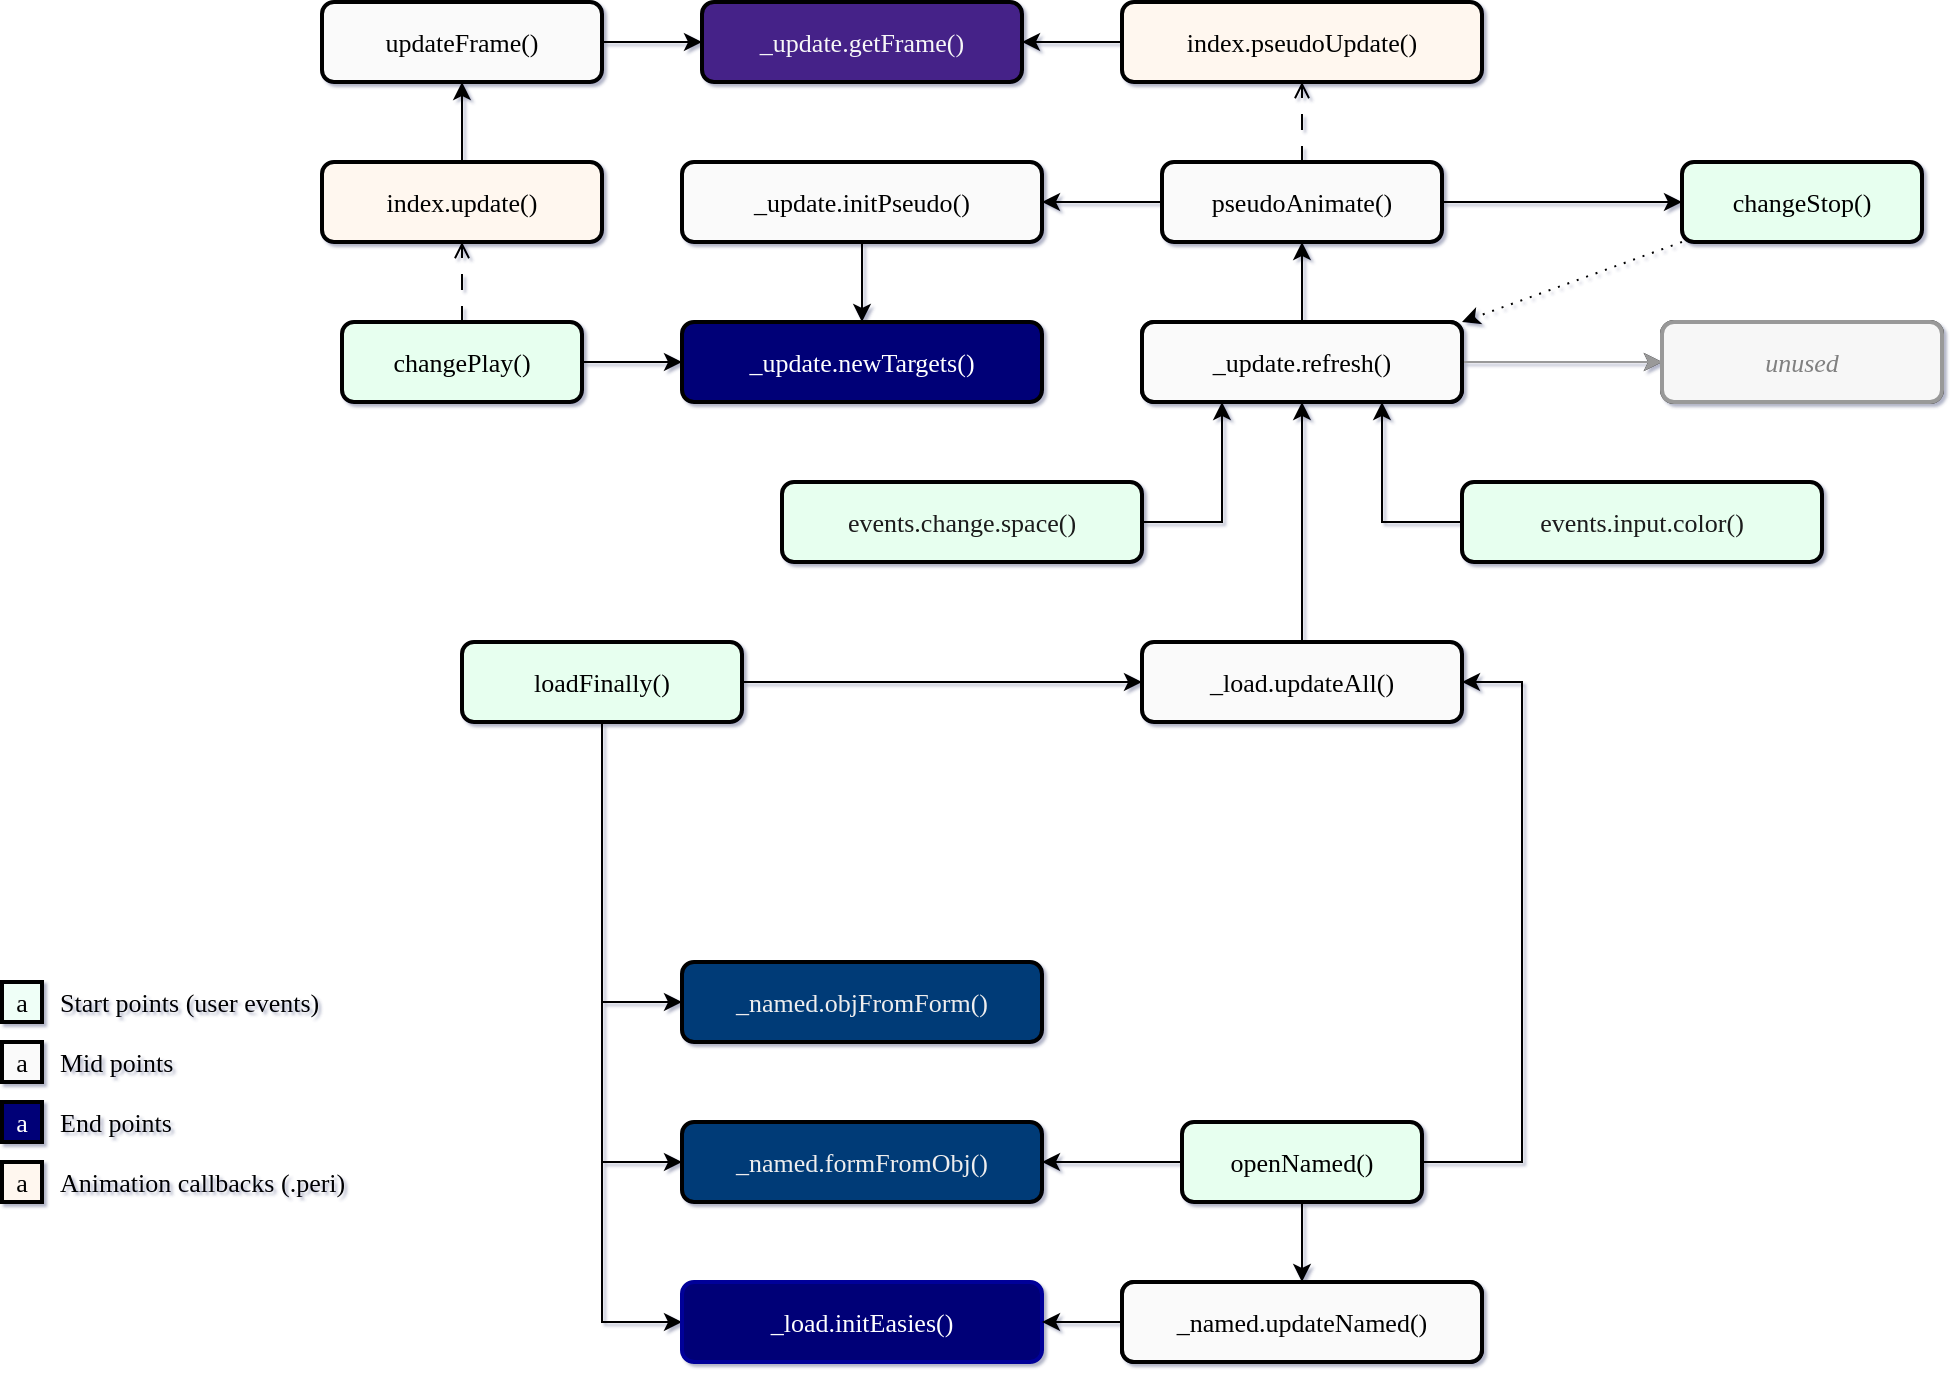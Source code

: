 <mxfile version="24.1.0" type="device" pages="2">
  <diagram name="Page-1" id="6L0fhBz9qAoxv040RHx2">
    <mxGraphModel dx="1041" dy="868" grid="0" gridSize="10" guides="1" tooltips="1" connect="1" arrows="1" fold="1" page="1" pageScale="1" pageWidth="1100" pageHeight="850" math="0" shadow="1">
      <root>
        <mxCell id="0" />
        <mxCell id="1" style="" parent="0" />
        <mxCell id="Dvot6YV5zROOj-S_3aKY-12" style="edgeStyle=orthogonalEdgeStyle;rounded=0;orthogonalLoop=1;jettySize=auto;html=1;exitX=1;exitY=0.5;exitDx=0;exitDy=0;entryX=0;entryY=0.5;entryDx=0;entryDy=0;" parent="1" source="hXqz4GdhRsnf6brSljVV-2" target="hXqz4GdhRsnf6brSljVV-12" edge="1">
          <mxGeometry relative="1" as="geometry" />
        </mxCell>
        <mxCell id="hXqz4GdhRsnf6brSljVV-2" value="updateFrame()" style="rounded=1;whiteSpace=wrap;html=1;fontFamily=Lucida Console;fontSize=13;fontStyle=0;strokeWidth=2;strokeColor=default;fontColor=default;fillColor=#fafafa;" parent="1" vertex="1">
          <mxGeometry x="200" y="40" width="140" height="40" as="geometry" />
        </mxCell>
        <mxCell id="hXqz4GdhRsnf6brSljVV-70" style="edgeStyle=orthogonalEdgeStyle;rounded=0;orthogonalLoop=1;jettySize=auto;html=1;exitX=0.5;exitY=0;exitDx=0;exitDy=0;entryX=0.5;entryY=1;entryDx=0;entryDy=0;" parent="1" source="hXqz4GdhRsnf6brSljVV-7" target="hXqz4GdhRsnf6brSljVV-2" edge="1">
          <mxGeometry relative="1" as="geometry" />
        </mxCell>
        <mxCell id="hXqz4GdhRsnf6brSljVV-7" value="index.update()" style="rounded=1;whiteSpace=wrap;html=1;fontFamily=Lucida Console;fontSize=13;fontStyle=0;strokeWidth=2;fillColor=#FFF7EF;strokeColor=default;fontColor=default;" parent="1" vertex="1">
          <mxGeometry x="200" y="120" width="140" height="40" as="geometry" />
        </mxCell>
        <mxCell id="hXqz4GdhRsnf6brSljVV-15" style="edgeStyle=orthogonalEdgeStyle;rounded=0;orthogonalLoop=1;jettySize=auto;html=1;exitX=1;exitY=0.5;exitDx=0;exitDy=0;entryX=0;entryY=0.5;entryDx=0;entryDy=0;" parent="1" source="hXqz4GdhRsnf6brSljVV-8" target="hXqz4GdhRsnf6brSljVV-13" edge="1">
          <mxGeometry relative="1" as="geometry" />
        </mxCell>
        <mxCell id="hXqz4GdhRsnf6brSljVV-44" style="edgeStyle=orthogonalEdgeStyle;rounded=0;orthogonalLoop=1;jettySize=auto;html=1;exitX=0.5;exitY=0;exitDx=0;exitDy=0;entryX=0.5;entryY=1;entryDx=0;entryDy=0;dashed=1;endArrow=open;endFill=0;dashPattern=8 8;" parent="1" source="hXqz4GdhRsnf6brSljVV-8" target="hXqz4GdhRsnf6brSljVV-7" edge="1">
          <mxGeometry relative="1" as="geometry" />
        </mxCell>
        <mxCell id="hXqz4GdhRsnf6brSljVV-8" value="changePlay()" style="rounded=1;whiteSpace=wrap;html=1;fontFamily=Lucida Console;fontSize=13;fontStyle=0;fillColor=#E7FFEF;strokeColor=default;strokeWidth=2;fontColor=default;" parent="1" vertex="1">
          <mxGeometry x="210" y="200" width="120" height="40" as="geometry" />
        </mxCell>
        <mxCell id="hXqz4GdhRsnf6brSljVV-12" value="&lt;div&gt;_update.getFrame()&lt;/div&gt;" style="rounded=1;whiteSpace=wrap;html=1;fontFamily=Lucida Console;fontSize=13;fontStyle=0;fillColor=#442288;strokeColor=default;strokeWidth=2;fontColor=#f7f7f7;" parent="1" vertex="1">
          <mxGeometry x="390" y="40" width="160" height="40" as="geometry" />
        </mxCell>
        <mxCell id="hXqz4GdhRsnf6brSljVV-13" value="&lt;div&gt;_update.newTargets&lt;span style=&quot;background-color: initial;&quot;&gt;()&lt;/span&gt;&lt;/div&gt;" style="rounded=1;whiteSpace=wrap;html=1;fontFamily=Lucida Console;fontSize=13;fontStyle=0;fillColor=#000077;strokeColor=default;strokeWidth=2;fontColor=#FFFFFF;" parent="1" vertex="1">
          <mxGeometry x="380" y="200" width="180" height="40" as="geometry" />
        </mxCell>
        <mxCell id="hXqz4GdhRsnf6brSljVV-17" style="edgeStyle=orthogonalEdgeStyle;rounded=0;orthogonalLoop=1;jettySize=auto;html=1;exitX=0;exitY=0.5;exitDx=0;exitDy=0;entryX=1;entryY=0.5;entryDx=0;entryDy=0;" parent="1" source="hXqz4GdhRsnf6brSljVV-16" target="hXqz4GdhRsnf6brSljVV-12" edge="1">
          <mxGeometry relative="1" as="geometry" />
        </mxCell>
        <mxCell id="hXqz4GdhRsnf6brSljVV-16" value="index.pseudoUpdate()" style="rounded=1;whiteSpace=wrap;html=1;fontFamily=Lucida Console;fontSize=13;fontStyle=0;strokeWidth=2;fillColor=#FFF7EF;" parent="1" vertex="1">
          <mxGeometry x="600" y="40" width="180" height="40" as="geometry" />
        </mxCell>
        <mxCell id="Dvot6YV5zROOj-S_3aKY-19" style="edgeStyle=orthogonalEdgeStyle;rounded=0;orthogonalLoop=1;jettySize=auto;html=1;exitX=0.5;exitY=0;exitDx=0;exitDy=0;entryX=0.5;entryY=1;entryDx=0;entryDy=0;dashed=1;endArrow=open;endFill=0;dashPattern=8 8;" parent="1" source="hXqz4GdhRsnf6brSljVV-18" target="hXqz4GdhRsnf6brSljVV-16" edge="1">
          <mxGeometry relative="1" as="geometry" />
        </mxCell>
        <mxCell id="Dvot6YV5zROOj-S_3aKY-33" style="edgeStyle=orthogonalEdgeStyle;rounded=0;orthogonalLoop=1;jettySize=auto;html=1;exitX=0;exitY=0.5;exitDx=0;exitDy=0;" parent="1" source="hXqz4GdhRsnf6brSljVV-18" target="Dvot6YV5zROOj-S_3aKY-18" edge="1">
          <mxGeometry relative="1" as="geometry" />
        </mxCell>
        <mxCell id="WA520V5fr_CS01gL8Ikz-3" style="edgeStyle=orthogonalEdgeStyle;rounded=0;orthogonalLoop=1;jettySize=auto;html=1;exitX=1;exitY=0.5;exitDx=0;exitDy=0;entryX=0;entryY=0.5;entryDx=0;entryDy=0;" parent="1" source="hXqz4GdhRsnf6brSljVV-18" target="WA520V5fr_CS01gL8Ikz-1" edge="1">
          <mxGeometry relative="1" as="geometry" />
        </mxCell>
        <mxCell id="hXqz4GdhRsnf6brSljVV-18" value="pseudoAnimate()" style="rounded=1;whiteSpace=wrap;html=1;fontFamily=Lucida Console;fontSize=13;fontStyle=0;strokeWidth=2;strokeColor=default;fontColor=default;fillColor=#fafafa;" parent="1" vertex="1">
          <mxGeometry x="620" y="120" width="140" height="40" as="geometry" />
        </mxCell>
        <mxCell id="Dvot6YV5zROOj-S_3aKY-32" style="edgeStyle=orthogonalEdgeStyle;rounded=0;orthogonalLoop=1;jettySize=auto;html=1;exitX=0.5;exitY=0;exitDx=0;exitDy=0;entryX=0.5;entryY=1;entryDx=0;entryDy=0;" parent="1" source="hXqz4GdhRsnf6brSljVV-24" target="hXqz4GdhRsnf6brSljVV-18" edge="1">
          <mxGeometry relative="1" as="geometry" />
        </mxCell>
        <mxCell id="pgwd5UkJwLH7yTulhGHq-3" style="edgeStyle=orthogonalEdgeStyle;rounded=0;orthogonalLoop=1;jettySize=auto;html=1;exitX=1;exitY=0.5;exitDx=0;exitDy=0;entryX=0;entryY=0.5;entryDx=0;entryDy=0;" parent="1" source="hXqz4GdhRsnf6brSljVV-24" target="hXqz4GdhRsnf6brSljVV-50" edge="1">
          <mxGeometry relative="1" as="geometry" />
        </mxCell>
        <mxCell id="hXqz4GdhRsnf6brSljVV-24" value="_update.refresh()" style="rounded=1;whiteSpace=wrap;html=1;fontFamily=Lucida Console;fontSize=13;fontStyle=0;strokeWidth=2;fillColor=#F7FFF7;strokeColor=default;fontColor=default;" parent="1" vertex="1">
          <mxGeometry x="610" y="200" width="160" height="40" as="geometry" />
        </mxCell>
        <mxCell id="hXqz4GdhRsnf6brSljVV-58" style="rounded=0;orthogonalLoop=1;jettySize=auto;html=1;exitX=0.5;exitY=1;exitDx=0;exitDy=0;entryX=0;entryY=0.5;entryDx=0;entryDy=0;edgeStyle=orthogonalEdgeStyle;" parent="1" source="hXqz4GdhRsnf6brSljVV-28" target="hXqz4GdhRsnf6brSljVV-29" edge="1">
          <mxGeometry relative="1" as="geometry" />
        </mxCell>
        <mxCell id="hXqz4GdhRsnf6brSljVV-59" style="rounded=0;orthogonalLoop=1;jettySize=auto;html=1;exitX=0.5;exitY=1;exitDx=0;exitDy=0;entryX=0;entryY=0.5;entryDx=0;entryDy=0;edgeStyle=orthogonalEdgeStyle;" parent="1" source="hXqz4GdhRsnf6brSljVV-28" target="hXqz4GdhRsnf6brSljVV-30" edge="1">
          <mxGeometry relative="1" as="geometry" />
        </mxCell>
        <mxCell id="hXqz4GdhRsnf6brSljVV-60" style="edgeStyle=orthogonalEdgeStyle;rounded=0;orthogonalLoop=1;jettySize=auto;html=1;exitX=0.5;exitY=1;exitDx=0;exitDy=0;entryX=0;entryY=0.5;entryDx=0;entryDy=0;" parent="1" source="hXqz4GdhRsnf6brSljVV-28" target="hXqz4GdhRsnf6brSljVV-38" edge="1">
          <mxGeometry relative="1" as="geometry" />
        </mxCell>
        <mxCell id="Kc-UbZFhqpD4aEDmE4BN-4" style="edgeStyle=orthogonalEdgeStyle;rounded=0;orthogonalLoop=1;jettySize=auto;html=1;exitX=1;exitY=0.5;exitDx=0;exitDy=0;entryX=0;entryY=0.5;entryDx=0;entryDy=0;" parent="1" source="hXqz4GdhRsnf6brSljVV-28" target="hXqz4GdhRsnf6brSljVV-35" edge="1">
          <mxGeometry relative="1" as="geometry" />
        </mxCell>
        <mxCell id="hXqz4GdhRsnf6brSljVV-28" value="loadFinally()" style="rounded=1;whiteSpace=wrap;html=1;fontFamily=Lucida Console;fontSize=13;fontStyle=0;fillColor=#E7FFEF;strokeColor=default;strokeWidth=2;fontColor=default;" parent="1" vertex="1">
          <mxGeometry x="270" y="360" width="140" height="40" as="geometry" />
        </mxCell>
        <mxCell id="hXqz4GdhRsnf6brSljVV-29" value="&lt;div&gt;_named.objFromForm()&lt;/div&gt;" style="rounded=1;whiteSpace=wrap;html=1;fontFamily=Lucida Console;fontSize=13;fontStyle=0;fillColor=#003A77;strokeColor=default;strokeWidth=2;fontColor=#EEEEEE;" parent="1" vertex="1">
          <mxGeometry x="380" y="520" width="180" height="40" as="geometry" />
        </mxCell>
        <mxCell id="hXqz4GdhRsnf6brSljVV-30" value="_named.formFromObj()" style="rounded=1;whiteSpace=wrap;html=1;fontFamily=Lucida Console;fontSize=13;fontStyle=0;fillColor=#003A77;strokeColor=default;strokeWidth=2;fontColor=#EEEEEE;" parent="1" vertex="1">
          <mxGeometry x="380" y="600" width="180" height="40" as="geometry" />
        </mxCell>
        <mxCell id="hXqz4GdhRsnf6brSljVV-54" style="edgeStyle=orthogonalEdgeStyle;rounded=0;orthogonalLoop=1;jettySize=auto;html=1;exitX=0;exitY=0.5;exitDx=0;exitDy=0;entryX=1;entryY=0.5;entryDx=0;entryDy=0;" parent="1" source="hXqz4GdhRsnf6brSljVV-34" target="hXqz4GdhRsnf6brSljVV-30" edge="1">
          <mxGeometry relative="1" as="geometry" />
        </mxCell>
        <mxCell id="hXqz4GdhRsnf6brSljVV-57" style="edgeStyle=orthogonalEdgeStyle;rounded=0;orthogonalLoop=1;jettySize=auto;html=1;exitX=0.5;exitY=1;exitDx=0;exitDy=0;entryX=0.5;entryY=0;entryDx=0;entryDy=0;" parent="1" source="hXqz4GdhRsnf6brSljVV-34" target="hXqz4GdhRsnf6brSljVV-36" edge="1">
          <mxGeometry relative="1" as="geometry" />
        </mxCell>
        <mxCell id="4Ug13EnKv9rMJapyZhqq-24" style="edgeStyle=orthogonalEdgeStyle;rounded=0;orthogonalLoop=1;jettySize=auto;html=1;exitX=1;exitY=0.5;exitDx=0;exitDy=0;entryX=1;entryY=0.5;entryDx=0;entryDy=0;" parent="1" source="hXqz4GdhRsnf6brSljVV-34" target="hXqz4GdhRsnf6brSljVV-35" edge="1">
          <mxGeometry relative="1" as="geometry">
            <Array as="points">
              <mxPoint x="800" y="620" />
              <mxPoint x="800" y="380" />
            </Array>
          </mxGeometry>
        </mxCell>
        <mxCell id="hXqz4GdhRsnf6brSljVV-34" value="openNamed()" style="rounded=1;whiteSpace=wrap;html=1;fontFamily=Lucida Console;fontSize=13;fontStyle=0;fillColor=#E7FFEF;strokeColor=default;strokeWidth=2;fontColor=default;" parent="1" vertex="1">
          <mxGeometry x="630" y="600" width="120" height="40" as="geometry" />
        </mxCell>
        <mxCell id="UL8cfQ5lwyycX3His9zj-11" style="edgeStyle=orthogonalEdgeStyle;rounded=0;orthogonalLoop=1;jettySize=auto;html=1;exitX=0.5;exitY=0;exitDx=0;exitDy=0;entryX=0.5;entryY=1;entryDx=0;entryDy=0;strokeColor=default;" parent="1" source="hXqz4GdhRsnf6brSljVV-35" target="hXqz4GdhRsnf6brSljVV-24" edge="1">
          <mxGeometry relative="1" as="geometry" />
        </mxCell>
        <mxCell id="hXqz4GdhRsnf6brSljVV-35" value="_load.updateAll()" style="rounded=1;whiteSpace=wrap;html=1;fontFamily=Lucida Console;fontSize=13;fontStyle=0;strokeWidth=2;fillColor=#fafafa;" parent="1" vertex="1">
          <mxGeometry x="610" y="360" width="160" height="40" as="geometry" />
        </mxCell>
        <mxCell id="Z2Rms-E0HUb1iH4WVCkD-2" style="edgeStyle=orthogonalEdgeStyle;rounded=0;orthogonalLoop=1;jettySize=auto;html=1;exitX=1;exitY=0.5;exitDx=0;exitDy=0;entryX=0;entryY=0.5;entryDx=0;entryDy=0;" parent="1" source="hXqz4GdhRsnf6brSljVV-36" target="hXqz4GdhRsnf6brSljVV-79" edge="1">
          <mxGeometry relative="1" as="geometry" />
        </mxCell>
        <mxCell id="hXqz4GdhRsnf6brSljVV-36" value="_named.updateNamed()" style="rounded=1;whiteSpace=wrap;html=1;fontFamily=Lucida Console;fontSize=13;fontStyle=0;strokeWidth=2;fillColor=#fafafa;" parent="1" vertex="1">
          <mxGeometry x="600" y="680" width="180" height="40" as="geometry" />
        </mxCell>
        <mxCell id="hXqz4GdhRsnf6brSljVV-38" value="_load.initEasies()" style="rounded=1;whiteSpace=wrap;html=1;fontFamily=Lucida Console;fontSize=13;fontStyle=0;strokeWidth=2;fillColor=#000077;fontColor=#FFFFFF;textShadow=0;strokeColor=#000099;" parent="1" vertex="1">
          <mxGeometry x="380" y="680" width="180" height="40" as="geometry" />
        </mxCell>
        <mxCell id="hXqz4GdhRsnf6brSljVV-50" value="storeCurrent()" style="rounded=1;whiteSpace=wrap;html=1;fontFamily=Lucida Console;fontSize=13;fontStyle=0;strokeWidth=2;strokeColor=default;fontColor=#f7f7f7;fillColor=#005577;" parent="1" vertex="1">
          <mxGeometry x="870" y="200" width="140" height="40" as="geometry" />
        </mxCell>
        <mxCell id="hXqz4GdhRsnf6brSljVV-106" value="a" style="rounded=0;whiteSpace=wrap;html=1;fillColor=#000077;strokeWidth=2;fontFamily=Lucida Console;fontSize=13;fontColor=#FFFFFF;" parent="1" vertex="1">
          <mxGeometry x="40" y="590" width="20" height="20" as="geometry" />
        </mxCell>
        <mxCell id="hXqz4GdhRsnf6brSljVV-107" value="End points" style="text;html=1;align=left;verticalAlign=middle;whiteSpace=wrap;rounded=0;fontSize=13;fontStyle=0;fontFamily=Verdana;" parent="1" vertex="1">
          <mxGeometry x="67" y="590" width="80" height="20" as="geometry" />
        </mxCell>
        <mxCell id="hXqz4GdhRsnf6brSljVV-101" value="a" style="rounded=0;whiteSpace=wrap;html=1;fillColor=#EFFFF7;strokeWidth=2;fontFamily=Lucida Console;fontSize=13;" parent="1" vertex="1">
          <mxGeometry x="40" y="530" width="20" height="20" as="geometry" />
        </mxCell>
        <mxCell id="hXqz4GdhRsnf6brSljVV-102" value="Start points (user events)" style="text;html=1;align=left;verticalAlign=middle;whiteSpace=wrap;rounded=0;fontSize=13;fontStyle=0;fontFamily=Verdana;" parent="1" vertex="1">
          <mxGeometry x="67" y="530" width="179" height="20" as="geometry" />
        </mxCell>
        <mxCell id="Dvot6YV5zROOj-S_3aKY-34" style="edgeStyle=orthogonalEdgeStyle;rounded=0;orthogonalLoop=1;jettySize=auto;html=1;exitX=0.5;exitY=1;exitDx=0;exitDy=0;entryX=0.5;entryY=0;entryDx=0;entryDy=0;" parent="1" source="Dvot6YV5zROOj-S_3aKY-18" target="hXqz4GdhRsnf6brSljVV-13" edge="1">
          <mxGeometry relative="1" as="geometry" />
        </mxCell>
        <mxCell id="Dvot6YV5zROOj-S_3aKY-18" value="&lt;div&gt;_update.initPseudo&lt;span style=&quot;background-color: initial;&quot;&gt;()&lt;/span&gt;&lt;/div&gt;" style="rounded=1;whiteSpace=wrap;html=1;fontFamily=Lucida Console;fontSize=13;fontStyle=0;fillColor=#fafafa;strokeColor=default;strokeWidth=2;" parent="1" vertex="1">
          <mxGeometry x="380" y="120" width="180" height="40" as="geometry" />
        </mxCell>
        <mxCell id="Dvot6YV5zROOj-S_3aKY-22" value="a" style="rounded=0;whiteSpace=wrap;html=1;fillColor=#FFF7EF;strokeWidth=2;strokeColor=default;fontFamily=Lucida Console;fontSize=13;" parent="1" vertex="1">
          <mxGeometry x="40" y="620" width="20" height="20" as="geometry" />
        </mxCell>
        <mxCell id="Dvot6YV5zROOj-S_3aKY-23" value="Animation callbacks (&lt;font&gt;.peri&lt;/font&gt;)" style="text;html=1;align=left;verticalAlign=middle;whiteSpace=wrap;rounded=0;fontSize=13;fontStyle=0;fontFamily=Verdana;" parent="1" vertex="1">
          <mxGeometry x="67" y="620" width="181" height="20" as="geometry" />
        </mxCell>
        <mxCell id="4Ug13EnKv9rMJapyZhqq-15" style="edgeStyle=orthogonalEdgeStyle;rounded=0;orthogonalLoop=1;jettySize=auto;html=1;exitX=0.5;exitY=1;exitDx=0;exitDy=0;entryX=0.5;entryY=0;entryDx=0;entryDy=0;" parent="1" source="4Ug13EnKv9rMJapyZhqq-2" target="hXqz4GdhRsnf6brSljVV-29" edge="1">
          <mxGeometry relative="1" as="geometry" />
        </mxCell>
        <mxCell id="4Ug13EnKv9rMJapyZhqq-16" style="rounded=0;orthogonalLoop=1;jettySize=auto;html=1;exitX=0;exitY=1;exitDx=0;exitDy=0;entryX=1;entryY=0;entryDx=0;entryDy=0;" parent="1" source="4Ug13EnKv9rMJapyZhqq-3" target="hXqz4GdhRsnf6brSljVV-29" edge="1">
          <mxGeometry relative="1" as="geometry" />
        </mxCell>
        <mxCell id="4Ug13EnKv9rMJapyZhqq-17" style="edgeStyle=orthogonalEdgeStyle;rounded=0;orthogonalLoop=1;jettySize=auto;html=1;exitX=0;exitY=0.5;exitDx=0;exitDy=0;entryX=1;entryY=0.5;entryDx=0;entryDy=0;" parent="1" source="4Ug13EnKv9rMJapyZhqq-4" target="hXqz4GdhRsnf6brSljVV-29" edge="1">
          <mxGeometry relative="1" as="geometry" />
        </mxCell>
        <mxCell id="4Ug13EnKv9rMJapyZhqq-18" style="edgeStyle=orthogonalEdgeStyle;rounded=0;orthogonalLoop=1;jettySize=auto;html=1;exitX=0;exitY=0.5;exitDx=0;exitDy=0;entryX=0;entryY=0.5;entryDx=0;entryDy=0;" parent="1" source="hXqz4GdhRsnf6brSljVV-67" target="hXqz4GdhRsnf6brSljVV-29" edge="1">
          <mxGeometry relative="1" as="geometry">
            <Array as="points">
              <mxPoint x="300" y="780" />
              <mxPoint x="300" y="540" />
            </Array>
          </mxGeometry>
        </mxCell>
        <mxCell id="Z2Rms-E0HUb1iH4WVCkD-3" style="edgeStyle=orthogonalEdgeStyle;rounded=0;orthogonalLoop=1;jettySize=auto;html=1;exitX=1;exitY=0.5;exitDx=0;exitDy=0;entryX=1;entryY=0.5;entryDx=0;entryDy=0;" parent="1" source="fSwSa6N9jFlM-TsseiW5-2" target="hXqz4GdhRsnf6brSljVV-29" edge="1">
          <mxGeometry relative="1" as="geometry">
            <Array as="points">
              <mxPoint x="830" y="220" />
              <mxPoint x="830" y="540" />
            </Array>
          </mxGeometry>
        </mxCell>
        <mxCell id="Z2Rms-E0HUb1iH4WVCkD-11" value="a" style="rounded=0;whiteSpace=wrap;html=1;fillColor=#fafafa;strokeWidth=2;fontFamily=Lucida Console;fontSize=13;" parent="1" vertex="1">
          <mxGeometry x="40" y="560" width="20" height="20" as="geometry" />
        </mxCell>
        <mxCell id="Z2Rms-E0HUb1iH4WVCkD-12" value="Mid points" style="text;html=1;align=left;verticalAlign=middle;whiteSpace=wrap;rounded=0;fontSize=13;fontStyle=0;fontFamily=Verdana;" parent="1" vertex="1">
          <mxGeometry x="67" y="560" width="179" height="20" as="geometry" />
        </mxCell>
        <mxCell id="WA520V5fr_CS01gL8Ikz-4" style="rounded=0;orthogonalLoop=1;jettySize=auto;html=1;exitX=0;exitY=1;exitDx=0;exitDy=0;entryX=1;entryY=0;entryDx=0;entryDy=0;dashed=1;dashPattern=1 4;" parent="1" source="WA520V5fr_CS01gL8Ikz-1" target="hXqz4GdhRsnf6brSljVV-24" edge="1">
          <mxGeometry relative="1" as="geometry" />
        </mxCell>
        <mxCell id="WA520V5fr_CS01gL8Ikz-1" value="changeStop()" style="rounded=1;whiteSpace=wrap;html=1;fontFamily=Lucida Console;fontSize=13;fontStyle=0;fillColor=#E7FFEF;strokeColor=default;strokeWidth=2;fontColor=default;" parent="1" vertex="1">
          <mxGeometry x="880" y="120" width="120" height="40" as="geometry" />
        </mxCell>
        <object label="multi" id="hXqz4GdhRsnf6brSljVV-64">
          <mxCell parent="0" visible="0" />
        </object>
        <mxCell id="hXqz4GdhRsnf6brSljVV-66" value="index.multiFromObj()" style="rounded=1;whiteSpace=wrap;html=1;fontFamily=Lucida Console;fontSize=13;fontStyle=0;strokeWidth=2;fillColor=#000099;fontColor=#f7f7f7;" parent="hXqz4GdhRsnf6brSljVV-64" vertex="1">
          <mxGeometry x="380" y="280" width="180" height="40" as="geometry" />
        </mxCell>
        <mxCell id="4Ug13EnKv9rMJapyZhqq-19" style="edgeStyle=orthogonalEdgeStyle;rounded=0;orthogonalLoop=1;jettySize=auto;html=1;exitX=0.5;exitY=0;exitDx=0;exitDy=0;entryX=0.5;entryY=1;entryDx=0;entryDy=0;" parent="hXqz4GdhRsnf6brSljVV-64" source="hXqz4GdhRsnf6brSljVV-67" target="hXqz4GdhRsnf6brSljVV-38" edge="1">
          <mxGeometry relative="1" as="geometry" />
        </mxCell>
        <mxCell id="pgwd5UkJwLH7yTulhGHq-21" style="edgeStyle=orthogonalEdgeStyle;rounded=0;orthogonalLoop=1;jettySize=auto;html=1;exitX=1;exitY=0.5;exitDx=0;exitDy=0;entryX=0.75;entryY=1;entryDx=0;entryDy=0;" parent="hXqz4GdhRsnf6brSljVV-64" source="hXqz4GdhRsnf6brSljVV-67" target="4Ug13EnKv9rMJapyZhqq-6" edge="1">
          <mxGeometry relative="1" as="geometry">
            <Array as="points">
              <mxPoint x="830" y="780" />
              <mxPoint x="830" y="280" />
              <mxPoint x="730" y="280" />
            </Array>
          </mxGeometry>
        </mxCell>
        <mxCell id="hXqz4GdhRsnf6brSljVV-67" value="events.changeEasy()" style="rounded=1;whiteSpace=wrap;html=1;fontFamily=Lucida Console;fontSize=13;fontStyle=0;strokeWidth=2;fillColor=#E7FFEF;fontColor=#1A1A1A;strokeColor=default;" parent="hXqz4GdhRsnf6brSljVV-64" vertex="1">
          <mxGeometry x="380" y="760" width="180" height="40" as="geometry" />
        </mxCell>
        <mxCell id="hXqz4GdhRsnf6brSljVV-75" style="edgeStyle=orthogonalEdgeStyle;rounded=0;orthogonalLoop=1;jettySize=auto;html=1;exitX=0.5;exitY=1;exitDx=0;exitDy=0;entryX=0.5;entryY=0;entryDx=0;entryDy=0;" parent="hXqz4GdhRsnf6brSljVV-64" source="hXqz4GdhRsnf6brSljVV-13" target="hXqz4GdhRsnf6brSljVV-66" edge="1">
          <mxGeometry relative="1" as="geometry" />
        </mxCell>
        <mxCell id="hXqz4GdhRsnf6brSljVV-97" value="&lt;div&gt;_update.newTargets&lt;span style=&quot;background-color: initial;&quot;&gt;()&lt;/span&gt;&lt;/div&gt;" style="rounded=1;whiteSpace=wrap;html=1;fontFamily=Lucida Console;fontSize=13;fontStyle=0;fillColor=#000077;strokeColor=#000099;strokeWidth=2;fontColor=#FFFFFF;" parent="hXqz4GdhRsnf6brSljVV-64" vertex="1">
          <mxGeometry x="380" y="200" width="180" height="40" as="geometry" />
        </mxCell>
        <mxCell id="Dvot6YV5zROOj-S_3aKY-10" style="edgeStyle=orthogonalEdgeStyle;rounded=0;orthogonalLoop=1;jettySize=auto;html=1;exitX=0;exitY=0.5;exitDx=0;exitDy=0;entryX=1;entryY=0.5;entryDx=0;entryDy=0;" parent="hXqz4GdhRsnf6brSljVV-64" source="Dvot6YV5zROOj-S_3aKY-9" target="hXqz4GdhRsnf6brSljVV-38" edge="1">
          <mxGeometry relative="1" as="geometry" />
        </mxCell>
        <mxCell id="Dvot6YV5zROOj-S_3aKY-9" value="_named.updateNamed()" style="rounded=1;whiteSpace=wrap;html=1;fontFamily=Lucida Console;fontSize=13;fontStyle=0;strokeWidth=2;fillColor=#fafafa;" parent="hXqz4GdhRsnf6brSljVV-64" vertex="1">
          <mxGeometry x="600" y="680" width="180" height="40" as="geometry" />
        </mxCell>
        <mxCell id="Kc-UbZFhqpD4aEDmE4BN-3" style="edgeStyle=orthogonalEdgeStyle;rounded=0;orthogonalLoop=1;jettySize=auto;html=1;exitX=1;exitY=0.5;exitDx=0;exitDy=0;entryX=0;entryY=0.5;entryDx=0;entryDy=0;" parent="hXqz4GdhRsnf6brSljVV-64" source="Kc-UbZFhqpD4aEDmE4BN-2" target="hXqz4GdhRsnf6brSljVV-66" edge="1">
          <mxGeometry relative="1" as="geometry" />
        </mxCell>
        <mxCell id="Kc-UbZFhqpD4aEDmE4BN-2" value="clickCode()" style="rounded=1;whiteSpace=wrap;html=1;fontFamily=Lucida Console;fontSize=13;fontStyle=0;fillColor=#E7FFeF;strokeColor=default;strokeWidth=2;fontColor=default;" parent="hXqz4GdhRsnf6brSljVV-64" vertex="1">
          <mxGeometry x="210" y="280" width="120" height="40" as="geometry" />
        </mxCell>
        <mxCell id="4Ug13EnKv9rMJapyZhqq-1" value="easys[]&lt;font face=&quot;Verdana&quot;&gt;&lt;i&gt;&amp;nbsp;changes via&amp;nbsp;&lt;/i&gt;&lt;/font&gt;&lt;font face=&quot;Lucida Console&quot;&gt;loadFinally(), changeEasy(),&lt;/font&gt;&lt;font face=&quot;Verdana&quot;&gt; &lt;i&gt;and &lt;/i&gt;&lt;/font&gt;&lt;font face=&quot;Lucida Console&quot;&gt;openNamed()&lt;/font&gt;" style="text;html=1;align=left;verticalAlign=middle;whiteSpace=wrap;rounded=0;fontSize=13;fontStyle=0;fontFamily=Lucida Console;fontColor=#666666;" parent="hXqz4GdhRsnf6brSljVV-64" vertex="1">
          <mxGeometry x="570" y="730" width="260" height="40" as="geometry" />
        </mxCell>
        <mxCell id="Z2Rms-E0HUb1iH4WVCkD-8" style="rounded=0;orthogonalLoop=1;jettySize=auto;html=1;exitX=0.5;exitY=0;exitDx=0;exitDy=0;entryX=0.25;entryY=1;entryDx=0;entryDy=0;" parent="hXqz4GdhRsnf6brSljVV-64" source="4Ug13EnKv9rMJapyZhqq-2" target="4Ug13EnKv9rMJapyZhqq-6" edge="1">
          <mxGeometry relative="1" as="geometry" />
        </mxCell>
        <mxCell id="4Ug13EnKv9rMJapyZhqq-2" value="events.changeEKey()" style="rounded=1;whiteSpace=wrap;html=1;fontFamily=Lucida Console;fontSize=13;fontStyle=0;strokeWidth=2;fillColor=#E7FFEF;fontColor=#1A1A1A;strokeColor=default;" parent="hXqz4GdhRsnf6brSljVV-64" vertex="1">
          <mxGeometry x="380" y="440" width="180" height="40" as="geometry" />
        </mxCell>
        <mxCell id="4Ug13EnKv9rMJapyZhqq-3" value="events.changePlays()" style="rounded=1;whiteSpace=wrap;html=1;fontFamily=Lucida Console;fontSize=13;fontStyle=0;strokeWidth=2;fillColor=#E7FFEF;fontColor=#1A1A1A;strokeColor=default;" parent="hXqz4GdhRsnf6brSljVV-64" vertex="1">
          <mxGeometry x="600" y="440" width="180" height="40" as="geometry" />
        </mxCell>
        <mxCell id="4Ug13EnKv9rMJapyZhqq-4" value="events.changeTrip()" style="rounded=1;whiteSpace=wrap;html=1;fontFamily=Lucida Console;fontSize=13;fontStyle=0;strokeWidth=2;fillColor=#E7FFEF;fontColor=#1A1A1A;strokeColor=default;" parent="hXqz4GdhRsnf6brSljVV-64" vertex="1">
          <mxGeometry x="600" y="520" width="180" height="40" as="geometry" />
        </mxCell>
        <mxCell id="4Ug13EnKv9rMJapyZhqq-6" value="_update.refresh()" style="rounded=1;whiteSpace=wrap;html=1;fontFamily=Lucida Console;fontSize=13;fontStyle=0;strokeWidth=2;fillColor=#fafafa;" parent="hXqz4GdhRsnf6brSljVV-64" vertex="1">
          <mxGeometry x="610" y="200" width="160" height="40" as="geometry" />
        </mxCell>
        <mxCell id="pgwd5UkJwLH7yTulhGHq-19" value="changeStop()" style="rounded=1;whiteSpace=wrap;html=1;fontFamily=Lucida Console;fontSize=13;fontStyle=0;fillColor=#E7FFEF;strokeColor=default;strokeWidth=2;fontColor=default;" parent="hXqz4GdhRsnf6brSljVV-64" vertex="1">
          <mxGeometry x="880" y="120" width="120" height="40" as="geometry" />
        </mxCell>
        <mxCell id="pgwd5UkJwLH7yTulhGHq-20" style="edgeStyle=orthogonalEdgeStyle;rounded=0;orthogonalLoop=1;jettySize=auto;html=1;exitX=0.75;exitY=0;exitDx=0;exitDy=0;entryX=1;entryY=0.5;entryDx=0;entryDy=0;dashed=1;dashPattern=1 2;" parent="hXqz4GdhRsnf6brSljVV-64" source="hXqz4GdhRsnf6brSljVV-35" target="pgwd5UkJwLH7yTulhGHq-19" edge="1">
          <mxGeometry relative="1" as="geometry">
            <Array as="points">
              <mxPoint x="730" y="320" />
              <mxPoint x="1040" y="320" />
              <mxPoint x="1040" y="140" />
            </Array>
          </mxGeometry>
        </mxCell>
        <mxCell id="pgwd5UkJwLH7yTulhGHq-22" value="updateAll()&lt;font face=&quot;Verdana&quot;&gt;&lt;i&gt;&amp;nbsp;calls&amp;nbsp;&lt;/i&gt;&lt;/font&gt;&lt;font face=&quot;Lucida Console&quot;&gt;changeStop()&lt;/font&gt;&lt;div&gt;&lt;font face=&quot;Verdana&quot;&gt;&lt;i&gt;when called by&amp;nbsp;&lt;/i&gt;&lt;/font&gt;&lt;font face=&quot;Lucida Console&quot;&gt;loadFinally()&lt;/font&gt;&lt;/div&gt;" style="text;html=1;align=left;verticalAlign=middle;whiteSpace=wrap;rounded=0;fontSize=13;fontStyle=0;fontFamily=Lucida Console;fontColor=#666666;" parent="hXqz4GdhRsnf6brSljVV-64" vertex="1">
          <mxGeometry x="840" y="320" width="220" height="40" as="geometry" />
        </mxCell>
        <object label="multi &#xa;objEz" id="hXqz4GdhRsnf6brSljVV-111">
          <mxCell style="" parent="0" visible="0" />
        </object>
        <mxCell id="hXqz4GdhRsnf6brSljVV-113" value="a" style="rounded=0;whiteSpace=wrap;html=1;fillColor=#EFF7FF;strokeWidth=2;fontFamily=Lucida Console;fontSize=13;" parent="hXqz4GdhRsnf6brSljVV-111" vertex="1">
          <mxGeometry x="40" y="650" width="20" height="20" as="geometry" />
        </mxCell>
        <mxCell id="hXqz4GdhRsnf6brSljVV-114" value="Sets objEz" style="text;html=1;align=left;verticalAlign=middle;whiteSpace=wrap;rounded=0;fontSize=13;fontStyle=0;fontFamily=Verdana;" parent="hXqz4GdhRsnf6brSljVV-111" vertex="1">
          <mxGeometry x="67" y="650" width="80" height="20" as="geometry" />
        </mxCell>
        <mxCell id="hXqz4GdhRsnf6brSljVV-115" value="a" style="rounded=0;whiteSpace=wrap;html=1;fillColor=#FFEFF7;strokeWidth=2;fontFamily=Lucida Console;fontSize=13;" parent="hXqz4GdhRsnf6brSljVV-111" vertex="1">
          <mxGeometry x="40" y="680" width="20" height="20" as="geometry" />
        </mxCell>
        <mxCell id="hXqz4GdhRsnf6brSljVV-116" value="Gets objEz" style="text;html=1;align=left;verticalAlign=middle;whiteSpace=wrap;rounded=0;fontSize=13;fontStyle=0;fontFamily=Verdana;" parent="hXqz4GdhRsnf6brSljVV-111" vertex="1">
          <mxGeometry x="67" y="680" width="86" height="20" as="geometry" />
        </mxCell>
        <mxCell id="hXqz4GdhRsnf6brSljVV-119" value="&lt;div&gt;_named.objFromForm()&lt;/div&gt;" style="rounded=1;whiteSpace=wrap;html=1;fontFamily=Lucida Console;fontSize=13;fontStyle=0;fillColor=#EFF7FF;strokeColor=default;strokeWidth=2;" parent="hXqz4GdhRsnf6brSljVV-111" vertex="1">
          <mxGeometry x="380" y="520" width="180" height="40" as="geometry" />
        </mxCell>
        <mxCell id="hXqz4GdhRsnf6brSljVV-120" value="_named.formFromObj()" style="rounded=1;whiteSpace=wrap;html=1;fontFamily=Lucida Console;fontSize=13;fontStyle=0;fillColor=#EFF7FF;strokeColor=default;strokeWidth=2;" parent="hXqz4GdhRsnf6brSljVV-111" vertex="1">
          <mxGeometry x="380" y="600" width="180" height="40" as="geometry" />
        </mxCell>
        <mxCell id="hXqz4GdhRsnf6brSljVV-121" value="storeCurrent()" style="rounded=1;whiteSpace=wrap;html=1;fontFamily=Lucida Console;fontSize=13;fontStyle=0;strokeWidth=2;fillColor=#FFEFF7;strokeColor=default;fontColor=default;" parent="hXqz4GdhRsnf6brSljVV-111" vertex="1">
          <mxGeometry x="870" y="200" width="140" height="40" as="geometry" />
        </mxCell>
        <mxCell id="hXqz4GdhRsnf6brSljVV-124" value="index.multiFromObj()" style="rounded=1;whiteSpace=wrap;html=1;fontFamily=Lucida Console;fontSize=13;fontStyle=0;strokeWidth=2;fillColor=#FFEFF7;" parent="hXqz4GdhRsnf6brSljVV-111" vertex="1">
          <mxGeometry x="380" y="280" width="180" height="40" as="geometry" />
        </mxCell>
        <mxCell id="8OnAcR3Ff745N4wSYomx-1" value="clickCode()" style="rounded=1;whiteSpace=wrap;html=1;fontFamily=Lucida Console;fontSize=13;fontStyle=0;fillColor=#FFEFF7;strokeColor=default;strokeWidth=2;fontColor=default;" parent="hXqz4GdhRsnf6brSljVV-111" vertex="1">
          <mxGeometry x="210" y="280" width="120" height="40" as="geometry" />
        </mxCell>
        <object label="easings" id="hXqz4GdhRsnf6brSljVV-77">
          <mxCell style="" parent="0" visible="0" />
        </object>
        <mxCell id="hXqz4GdhRsnf6brSljVV-78" value="index.newEzY()" style="rounded=1;whiteSpace=wrap;html=1;fontFamily=Lucida Console;fontSize=13;fontStyle=0;strokeWidth=2;fillColor=#000077;fontColor=#FFFFFF;" parent="hXqz4GdhRsnf6brSljVV-77" vertex="1">
          <mxGeometry x="870" y="600" width="140" height="40" as="geometry" />
        </mxCell>
        <mxCell id="4Ug13EnKv9rMJapyZhqq-25" style="edgeStyle=orthogonalEdgeStyle;rounded=0;orthogonalLoop=1;jettySize=auto;html=1;exitX=0.5;exitY=0;exitDx=0;exitDy=0;entryX=0.5;entryY=1;entryDx=0;entryDy=0;" parent="hXqz4GdhRsnf6brSljVV-77" source="hXqz4GdhRsnf6brSljVV-79" target="hXqz4GdhRsnf6brSljVV-78" edge="1">
          <mxGeometry relative="1" as="geometry" />
        </mxCell>
        <mxCell id="hXqz4GdhRsnf6brSljVV-79" value="index.updateEzXY()" style="rounded=1;whiteSpace=wrap;html=1;fontFamily=Lucida Console;fontSize=13;fontStyle=0;strokeWidth=2;fillColor=#fafafa;" parent="hXqz4GdhRsnf6brSljVV-77" vertex="1">
          <mxGeometry x="860" y="680" width="160" height="40" as="geometry" />
        </mxCell>
        <mxCell id="jGMK0aIeHAsg543bWaKg-1" style="edgeStyle=orthogonalEdgeStyle;rounded=0;orthogonalLoop=1;jettySize=auto;html=1;exitX=1;exitY=0.5;exitDx=0;exitDy=0;entryX=0;entryY=0.5;entryDx=0;entryDy=0;" parent="hXqz4GdhRsnf6brSljVV-77" source="fSwSa6N9jFlM-TsseiW5-2" target="hXqz4GdhRsnf6brSljVV-78" edge="1">
          <mxGeometry relative="1" as="geometry">
            <Array as="points">
              <mxPoint x="830" y="220" />
              <mxPoint x="830" y="620" />
            </Array>
          </mxGeometry>
        </mxCell>
        <mxCell id="fSwSa6N9jFlM-TsseiW5-2" value="_update.refresh()" style="rounded=1;whiteSpace=wrap;html=1;fontFamily=Lucida Console;fontSize=13;fontStyle=0;strokeWidth=2;fillColor=#e7FFEf;" parent="hXqz4GdhRsnf6brSljVV-77" vertex="1">
          <mxGeometry x="610" y="200" width="160" height="40" as="geometry" />
        </mxCell>
        <mxCell id="fSwSa6N9jFlM-TsseiW5-5" value="&lt;span style=&quot;font-family: &amp;quot;Lucida Console&amp;quot;;&quot;&gt;refresh&lt;/span&gt;&lt;font face=&quot;Lucida Console&quot;&gt;()&amp;nbsp;&lt;/font&gt;&lt;i style=&quot;background-color: initial;&quot;&gt;called by:&lt;/i&gt;&lt;div&gt;&lt;font style=&quot;background-color: initial;&quot; face=&quot;Lucida Console&quot;&gt;- changeTime()&lt;br&gt;&lt;/font&gt;&lt;/div&gt;&lt;div&gt;&lt;span style=&quot;font-family: &amp;quot;Lucida Console&amp;quot;; background-color: initial;&quot;&gt;-&lt;/span&gt;&lt;span style=&quot;font-family: &amp;quot;Lucida Console&amp;quot;; background-color: initial;&quot;&gt;&amp;nbsp;&lt;/span&gt;&lt;font style=&quot;background-color: initial;&quot; face=&quot;Lucida Console&quot;&gt;changeDirection()&lt;/font&gt;&lt;/div&gt;&lt;div&gt;&lt;span style=&quot;font-family: &amp;quot;Lucida Console&amp;quot;; background-color: initial;&quot;&gt;-&lt;/span&gt;&lt;span style=&quot;font-family: &amp;quot;Lucida Console&amp;quot;; background-color: initial;&quot;&gt;&amp;nbsp;&lt;/span&gt;&lt;font style=&quot;background-color: initial;&quot; face=&quot;Lucida Console&quot;&gt;changeIo()&lt;/font&gt;&lt;/div&gt;&lt;div&gt;&lt;span style=&quot;font-family: &amp;quot;Lucida Console&amp;quot;; background-color: initial;&quot;&gt;-&lt;/span&gt;&lt;span style=&quot;font-family: &amp;quot;Lucida Console&amp;quot;; background-color: initial;&quot;&gt;&amp;nbsp;&lt;/span&gt;&lt;font style=&quot;background-color: initial;&quot; face=&quot;Lucida Console&quot;&gt;changeType()&lt;/font&gt;&lt;/div&gt;&lt;div&gt;&lt;span style=&quot;font-family: &amp;quot;Lucida Console&amp;quot;; background-color: initial;&quot;&gt;-&lt;/span&gt;&lt;span style=&quot;font-family: &amp;quot;Lucida Console&amp;quot;; background-color: initial;&quot;&gt;&amp;nbsp;&lt;/span&gt;&lt;font style=&quot;background-color: initial;&quot; face=&quot;Lucida Console&quot;&gt;changePow()&lt;/font&gt;&lt;/div&gt;&lt;div&gt;&lt;span style=&quot;font-family: &amp;quot;Lucida Console&amp;quot;; background-color: initial;&quot;&gt;-&lt;/span&gt;&lt;span style=&quot;font-family: &amp;quot;Lucida Console&amp;quot;; background-color: initial;&quot;&gt;&amp;nbsp;&lt;/span&gt;&lt;font style=&quot;background-color: initial;&quot; face=&quot;Lucida Console&quot;&gt;changeBezier()&lt;/font&gt;&lt;/div&gt;&lt;div&gt;&lt;span style=&quot;font-family: &amp;quot;Lucida Console&amp;quot;; background-color: initial;&quot;&gt;-&lt;/span&gt;&lt;span style=&quot;font-family: &amp;quot;Lucida Console&amp;quot;; background-color: initial;&quot;&gt;&amp;nbsp;&lt;/span&gt;&lt;font face=&quot;Lucida Console&quot;&gt;changeMSG()&lt;/font&gt;&lt;/div&gt;&lt;div&gt;&lt;span style=&quot;font-family: &amp;quot;Lucida Console&amp;quot;; background-color: initial;&quot;&gt;-&lt;/span&gt;&lt;span style=&quot;font-family: &amp;quot;Lucida Console&amp;quot;; background-color: initial;&quot;&gt;&amp;nbsp;&lt;/span&gt;&lt;font face=&quot;Lucida Console&quot;&gt;clickClear()&lt;/font&gt;&lt;/div&gt;&lt;div&gt;&lt;span style=&quot;font-family: &amp;quot;Lucida Console&amp;quot;; background-color: initial;&quot;&gt;-&lt;/span&gt;&lt;span style=&quot;font-family: &amp;quot;Lucida Console&amp;quot;; background-color: initial;&quot;&gt;&amp;nbsp;&lt;/span&gt;&lt;font face=&quot;Lucida Console&quot;&gt;changeSteps()&lt;/font&gt;&lt;/div&gt;&lt;div&gt;&lt;span style=&quot;font-family: &amp;quot;Lucida Console&amp;quot;; background-color: initial;&quot;&gt;-&lt;/span&gt;&lt;span style=&quot;font-family: &amp;quot;Lucida Console&amp;quot;; background-color: initial;&quot;&gt;&amp;nbsp;&lt;/span&gt;&lt;font face=&quot;Lucida Console&quot;&gt;inputTypePow()&lt;/font&gt;&lt;/div&gt;" style="text;html=1;align=left;verticalAlign=bottom;whiteSpace=wrap;rounded=0;fontSize=13;fontStyle=0;fontFamily=Verdana;fontColor=#666666;spacing=2;strokeColor=none;" parent="hXqz4GdhRsnf6brSljVV-77" vertex="1">
          <mxGeometry x="870" y="350" width="160" height="190" as="geometry" />
        </mxCell>
        <mxCell id="fSwSa6N9jFlM-TsseiW5-6" value="&lt;span style=&quot;font-family: &amp;quot;Lucida Console&amp;quot;;&quot;&gt;updateAll()&amp;nbsp;&lt;/span&gt;&lt;i&gt;calls&amp;nbsp;&lt;/i&gt;&lt;font face=&quot;Lucida Console&quot;&gt;refresh()&lt;br&gt;&lt;/font&gt;&lt;i&gt;w/o args, doesn&#39;t call &lt;/i&gt;&lt;font face=&quot;Lucida Console&quot;&gt;newEzY()&lt;br&gt;&lt;/font&gt;&lt;i&gt;or&amp;nbsp;&lt;/i&gt;&lt;font face=&quot;Lucida Console&quot;&gt;objFromForm()&lt;/font&gt;&lt;font face=&quot;Lucida Console&quot;&gt;&lt;br&gt;&lt;/font&gt;" style="text;html=1;align=left;verticalAlign=middle;whiteSpace=wrap;rounded=0;fontSize=13;fontStyle=0;fontFamily=Verdana;fontColor=#666666;" parent="hXqz4GdhRsnf6brSljVV-77" vertex="1">
          <mxGeometry x="470" y="315" width="210" height="65" as="geometry" />
        </mxCell>
        <mxCell id="x9Tq0qSlR_eJ7d-XSr52-2" value="&lt;span style=&quot;font-family: &amp;quot;Lucida Console&amp;quot;;&quot;&gt;objFromForm&lt;/span&gt;&lt;span style=&quot;font-family: &amp;quot;Lucida Console&amp;quot;;&quot;&gt;()&amp;lt;=&lt;/span&gt;&lt;span style=&quot;font-family: &amp;quot;Lucida Console&amp;quot;;&quot;&gt;refresh&lt;/span&gt;&lt;font face=&quot;Lucida Console&quot;&gt;()&lt;/font&gt;&lt;div&gt;&lt;i style=&quot;background-color: initial;&quot;&gt;consolidates code for direct&lt;/i&gt;&lt;/div&gt;&lt;div&gt;&lt;i style=&quot;background-color: initial;&quot;&gt;events, not for&amp;nbsp;&lt;/i&gt;&lt;font style=&quot;background-color: initial;&quot; face=&quot;Lucida Console&quot;&gt;updateAll()&lt;/font&gt;&lt;/div&gt;" style="text;html=1;align=left;verticalAlign=bottom;whiteSpace=wrap;rounded=0;fontSize=13;fontStyle=0;fontFamily=Verdana;fontColor=#666666;spacing=2;" parent="hXqz4GdhRsnf6brSljVV-77" vertex="1">
          <mxGeometry x="380" y="470" width="200" height="50" as="geometry" />
        </mxCell>
        <mxCell id="pgwd5UkJwLH7yTulhGHq-15" style="edgeStyle=orthogonalEdgeStyle;rounded=0;orthogonalLoop=1;jettySize=auto;html=1;exitX=1;exitY=0.5;exitDx=0;exitDy=0;entryX=1;entryY=0.5;entryDx=0;entryDy=0;" parent="hXqz4GdhRsnf6brSljVV-77" source="WA520V5fr_CS01gL8Ikz-5" target="WA520V5fr_CS01gL8Ikz-1" edge="1">
          <mxGeometry relative="1" as="geometry" />
        </mxCell>
        <mxCell id="WA520V5fr_CS01gL8Ikz-5" value="changeLoopByElm()" style="rounded=1;whiteSpace=wrap;html=1;fontFamily=Lucida Console;fontSize=13;fontStyle=0;fillColor=#E7FFEF;strokeColor=default;strokeWidth=2;" parent="hXqz4GdhRsnf6brSljVV-77" vertex="1">
          <mxGeometry x="860" y="280" width="160" height="40" as="geometry" />
        </mxCell>
        <mxCell id="pgwd5UkJwLH7yTulhGHq-14" style="edgeStyle=orthogonalEdgeStyle;rounded=0;orthogonalLoop=1;jettySize=auto;html=1;exitX=0.5;exitY=1;exitDx=0;exitDy=0;entryX=0.5;entryY=0;entryDx=0;entryDy=0;" parent="hXqz4GdhRsnf6brSljVV-77" source="Shw_LJhFl49LUklaVf20-1" target="WA520V5fr_CS01gL8Ikz-1" edge="1">
          <mxGeometry relative="1" as="geometry" />
        </mxCell>
        <mxCell id="Shw_LJhFl49LUklaVf20-1" value="changeCheck()" style="rounded=1;whiteSpace=wrap;html=1;fontFamily=Lucida Console;fontSize=13;fontStyle=0;fillColor=#E7FFEF;strokeColor=default;strokeWidth=2;fontColor=default;" parent="hXqz4GdhRsnf6brSljVV-77" vertex="1">
          <mxGeometry x="880" y="40" width="120" height="40" as="geometry" />
        </mxCell>
        <mxCell id="pgwd5UkJwLH7yTulhGHq-1" value="roundTrip,&lt;div&gt;autoTrip,&lt;/div&gt;&lt;div&gt;flipTrip&lt;/div&gt;" style="text;html=1;align=left;verticalAlign=middle;whiteSpace=wrap;rounded=0;fontSize=13;fontStyle=0;fontFamily=Verdana;fontColor=#666666;" parent="hXqz4GdhRsnf6brSljVV-77" vertex="1">
          <mxGeometry x="1005" y="35" width="80" height="50" as="geometry" />
        </mxCell>
        <mxCell id="pgwd5UkJwLH7yTulhGHq-13" style="edgeStyle=orthogonalEdgeStyle;rounded=0;orthogonalLoop=1;jettySize=auto;html=1;exitX=0.5;exitY=1;exitDx=0;exitDy=0;entryX=0.556;entryY=0.975;entryDx=0;entryDy=0;entryPerimeter=0;" parent="hXqz4GdhRsnf6brSljVV-77" source="hXqz4GdhRsnf6brSljVV-38" target="hXqz4GdhRsnf6brSljVV-79" edge="1">
          <mxGeometry relative="1" as="geometry">
            <Array as="points">
              <mxPoint x="470" y="760" />
              <mxPoint x="949" y="760" />
            </Array>
          </mxGeometry>
        </mxCell>
        <mxCell id="HCq8IhDP-2Vps15whNy9-1" value="&lt;i&gt;targets are merely:&lt;/i&gt;&lt;font face=&quot;Lucida Console&quot;&gt;{prop,elms}&lt;/font&gt; &lt;i&gt;or &lt;/i&gt;&lt;font face=&quot;Lucida Console&quot;&gt;{peri}&lt;/font&gt;" style="text;html=1;align=left;verticalAlign=middle;whiteSpace=wrap;rounded=0;fontSize=13;fontStyle=0;fontFamily=Verdana;fontColor=#666666;" vertex="1" parent="hXqz4GdhRsnf6brSljVV-77">
          <mxGeometry x="396" y="240" width="160" height="40" as="geometry" />
        </mxCell>
        <object label="easings objEz" id="Dvot6YV5zROOj-S_3aKY-1">
          <mxCell style="" parent="0" visible="0" />
        </object>
        <mxCell id="Dvot6YV5zROOj-S_3aKY-2" value="index.newEzY()" style="rounded=1;whiteSpace=wrap;html=1;fontFamily=Lucida Console;fontSize=13;fontStyle=0;strokeWidth=2;fillColor=#FFeFF7;" parent="Dvot6YV5zROOj-S_3aKY-1" vertex="1">
          <mxGeometry x="870" y="600" width="140" height="40" as="geometry" />
        </mxCell>
        <mxCell id="Dvot6YV5zROOj-S_3aKY-3" value="&lt;div&gt;_named.objFromForm()&lt;/div&gt;" style="rounded=1;whiteSpace=wrap;html=1;fontFamily=Lucida Console;fontSize=13;fontStyle=0;fillColor=#EFF7FF;strokeColor=default;strokeWidth=2;" parent="Dvot6YV5zROOj-S_3aKY-1" vertex="1">
          <mxGeometry x="380" y="520" width="180" height="40" as="geometry" />
        </mxCell>
        <mxCell id="Dvot6YV5zROOj-S_3aKY-4" value="_named.formFromObj()" style="rounded=1;whiteSpace=wrap;html=1;fontFamily=Lucida Console;fontSize=13;fontStyle=0;fillColor=#EFF7FF;strokeColor=default;strokeWidth=2;" parent="Dvot6YV5zROOj-S_3aKY-1" vertex="1">
          <mxGeometry x="380" y="600" width="180" height="40" as="geometry" />
        </mxCell>
        <mxCell id="Dvot6YV5zROOj-S_3aKY-5" value="storeCurrent()" style="rounded=1;whiteSpace=wrap;html=1;fontFamily=Lucida Console;fontSize=13;fontStyle=0;strokeWidth=2;fillColor=#FFeFF7;strokeColor=default;fontColor=default;" parent="Dvot6YV5zROOj-S_3aKY-1" vertex="1">
          <mxGeometry x="870" y="200" width="140" height="40" as="geometry" />
        </mxCell>
        <mxCell id="Dvot6YV5zROOj-S_3aKY-13" value="a" style="rounded=0;whiteSpace=wrap;html=1;fillColor=#EFF7FF;strokeWidth=2;fontFamily=Lucida Console;textShadow=0;fontSize=13;" parent="Dvot6YV5zROOj-S_3aKY-1" vertex="1">
          <mxGeometry x="40" y="650" width="20" height="20" as="geometry" />
        </mxCell>
        <mxCell id="Dvot6YV5zROOj-S_3aKY-14" value="Sets objEz" style="text;html=1;align=left;verticalAlign=middle;whiteSpace=wrap;rounded=0;fontSize=13;fontStyle=0;fontFamily=Verdana;" parent="Dvot6YV5zROOj-S_3aKY-1" vertex="1">
          <mxGeometry x="67" y="650" width="80" height="20" as="geometry" />
        </mxCell>
        <mxCell id="Dvot6YV5zROOj-S_3aKY-15" value="a" style="rounded=0;whiteSpace=wrap;html=1;fillColor=#FFEFF7;strokeWidth=2;fontFamily=Lucida Console;textShadow=0;fontSize=13;" parent="Dvot6YV5zROOj-S_3aKY-1" vertex="1">
          <mxGeometry x="40" y="680" width="20" height="20" as="geometry" />
        </mxCell>
        <mxCell id="Dvot6YV5zROOj-S_3aKY-16" value="Gets objEz" style="text;html=1;align=left;verticalAlign=middle;whiteSpace=wrap;rounded=0;fontSize=13;fontStyle=0;fontFamily=Verdana;" parent="Dvot6YV5zROOj-S_3aKY-1" vertex="1">
          <mxGeometry x="67" y="680" width="86" height="20" as="geometry" />
        </mxCell>
        <mxCell id="Dvot6YV5zROOj-S_3aKY-25" value="&lt;i&gt;&lt;font face=&quot;Verdana&quot;&gt;returns&lt;/font&gt; &lt;/i&gt;objEz &lt;font face=&quot;Verdana&quot;&gt;&lt;i&gt;to &lt;/i&gt;&lt;/font&gt;refresh()" style="text;html=1;align=left;verticalAlign=middle;whiteSpace=wrap;rounded=0;fontSize=13;fontStyle=0;fontFamily=Lucida Console;fontColor=#666666;" parent="Dvot6YV5zROOj-S_3aKY-1" vertex="1">
          <mxGeometry x="850" y="578" width="200" height="20" as="geometry" />
        </mxCell>
        <mxCell id="8OnAcR3Ff745N4wSYomx-2" value="clickCode()" style="rounded=1;whiteSpace=wrap;html=1;fontFamily=Lucida Console;fontSize=13;fontStyle=0;fillColor=#FFeFF7;strokeColor=default;strokeWidth=2;fontColor=default;" parent="Dvot6YV5zROOj-S_3aKY-1" vertex="1">
          <mxGeometry x="210" y="280" width="120" height="40" as="geometry" />
        </mxCell>
        <mxCell id="fSwSa6N9jFlM-TsseiW5-9" value="changeLoopByElm()" style="rounded=1;whiteSpace=wrap;html=1;fontFamily=Lucida Console;fontSize=13;fontStyle=0;fillColor=#EFF7FF;strokeColor=default;strokeWidth=2;" parent="Dvot6YV5zROOj-S_3aKY-1" vertex="1">
          <mxGeometry x="860" y="280" width="160" height="40" as="geometry" />
        </mxCell>
        <mxCell id="fSwSa6N9jFlM-TsseiW5-10" value="&lt;div&gt;&lt;font face=&quot;Verdana&quot;&gt;&lt;i&gt;sets &lt;/i&gt;&lt;/font&gt;&lt;font face=&quot;Lucida Console&quot;&gt;objEz.loopByElm&lt;/font&gt;&lt;/div&gt;" style="text;html=1;align=left;verticalAlign=middle;whiteSpace=wrap;rounded=0;fontSize=13;fontStyle=0;fontFamily=Verdana;fontColor=#666666;" parent="Dvot6YV5zROOj-S_3aKY-1" vertex="1">
          <mxGeometry x="860" y="260" width="160" height="16" as="geometry" />
        </mxCell>
        <mxCell id="FlGjwDLCviRlMfn-NxTV-1" value="color" parent="0" />
        <mxCell id="FlGjwDLCviRlMfn-NxTV-5" style="edgeStyle=orthogonalEdgeStyle;rounded=0;orthogonalLoop=1;jettySize=auto;html=1;exitX=1;exitY=0.5;exitDx=0;exitDy=0;entryX=0.25;entryY=1;entryDx=0;entryDy=0;" parent="FlGjwDLCviRlMfn-NxTV-1" source="FlGjwDLCviRlMfn-NxTV-3" target="hXqz4GdhRsnf6brSljVV-24" edge="1">
          <mxGeometry relative="1" as="geometry" />
        </mxCell>
        <mxCell id="FlGjwDLCviRlMfn-NxTV-3" value="events.change.space()" style="rounded=1;whiteSpace=wrap;html=1;fontFamily=Lucida Console;fontSize=13;fontStyle=0;strokeWidth=2;fillColor=#E7FFEF;fontColor=#1A1A1A;strokeColor=default;" parent="FlGjwDLCviRlMfn-NxTV-1" vertex="1">
          <mxGeometry x="430" y="280" width="180" height="40" as="geometry" />
        </mxCell>
        <mxCell id="FlGjwDLCviRlMfn-NxTV-6" style="edgeStyle=orthogonalEdgeStyle;rounded=0;orthogonalLoop=1;jettySize=auto;html=1;exitX=0;exitY=0.5;exitDx=0;exitDy=0;entryX=0.75;entryY=1;entryDx=0;entryDy=0;" parent="FlGjwDLCviRlMfn-NxTV-1" source="FlGjwDLCviRlMfn-NxTV-4" target="hXqz4GdhRsnf6brSljVV-24" edge="1">
          <mxGeometry relative="1" as="geometry" />
        </mxCell>
        <mxCell id="FlGjwDLCviRlMfn-NxTV-4" value="events.input.color()" style="rounded=1;whiteSpace=wrap;html=1;fontFamily=Lucida Console;fontSize=13;fontStyle=0;strokeWidth=2;fillColor=#E7FFEF;fontColor=#1A1A1A;strokeColor=default;" parent="FlGjwDLCviRlMfn-NxTV-1" vertex="1">
          <mxGeometry x="770" y="280" width="180" height="40" as="geometry" />
        </mxCell>
        <mxCell id="FlGjwDLCviRlMfn-NxTV-10" style="edgeStyle=orthogonalEdgeStyle;rounded=0;orthogonalLoop=1;jettySize=auto;html=1;exitX=0;exitY=0.5;exitDx=0;exitDy=0;entryX=1;entryY=0.5;entryDx=0;entryDy=0;" parent="FlGjwDLCviRlMfn-NxTV-1" source="FlGjwDLCviRlMfn-NxTV-9" target="hXqz4GdhRsnf6brSljVV-38" edge="1">
          <mxGeometry relative="1" as="geometry" />
        </mxCell>
        <mxCell id="FlGjwDLCviRlMfn-NxTV-9" value="_named.updateNamed()" style="rounded=1;whiteSpace=wrap;html=1;fontFamily=Lucida Console;fontSize=13;fontStyle=0;strokeWidth=2;fillColor=#fafafa;" parent="FlGjwDLCviRlMfn-NxTV-1" vertex="1">
          <mxGeometry x="600" y="680" width="180" height="40" as="geometry" />
        </mxCell>
        <mxCell id="pgwd5UkJwLH7yTulhGHq-16" style="edgeStyle=orthogonalEdgeStyle;rounded=0;orthogonalLoop=1;jettySize=auto;html=1;exitX=1;exitY=0.5;exitDx=0;exitDy=0;entryX=0;entryY=0.5;entryDx=0;entryDy=0;strokeColor=#999999;" parent="FlGjwDLCviRlMfn-NxTV-1" source="FlGjwDLCviRlMfn-NxTV-11" target="FlGjwDLCviRlMfn-NxTV-12" edge="1">
          <mxGeometry relative="1" as="geometry" />
        </mxCell>
        <mxCell id="FlGjwDLCviRlMfn-NxTV-11" value="_update.refresh()" style="rounded=1;whiteSpace=wrap;html=1;fontFamily=Lucida Console;fontSize=13;fontStyle=0;strokeWidth=2;fillColor=#fafafa;" parent="FlGjwDLCviRlMfn-NxTV-1" vertex="1">
          <mxGeometry x="610" y="200" width="160" height="40" as="geometry" />
        </mxCell>
        <mxCell id="FlGjwDLCviRlMfn-NxTV-12" value="unused" style="rounded=1;whiteSpace=wrap;html=1;fontFamily=Lucida Console;fontSize=13;fontStyle=2;strokeWidth=2;strokeColor=#999999;fontColor=#808080;fillColor=#f7f7f7;" parent="FlGjwDLCviRlMfn-NxTV-1" vertex="1">
          <mxGeometry x="870" y="200" width="140" height="40" as="geometry" />
        </mxCell>
        <mxCell id="FlGjwDLCviRlMfn-NxTV-14" value="color objEz" parent="0" visible="0" />
        <mxCell id="FlGjwDLCviRlMfn-NxTV-15" value="&lt;div&gt;_named.objFromForm()&lt;/div&gt;" style="rounded=1;whiteSpace=wrap;html=1;fontFamily=Lucida Console;fontSize=13;fontStyle=0;fillColor=#EFF7FF;strokeColor=default;strokeWidth=2;" parent="FlGjwDLCviRlMfn-NxTV-14" vertex="1">
          <mxGeometry x="380" y="520" width="180" height="40" as="geometry" />
        </mxCell>
        <mxCell id="FlGjwDLCviRlMfn-NxTV-16" value="_named.formFromObj()" style="rounded=1;whiteSpace=wrap;html=1;fontFamily=Lucida Console;fontSize=13;fontStyle=0;fillColor=#EFF7FF;strokeColor=default;strokeWidth=2;" parent="FlGjwDLCviRlMfn-NxTV-14" vertex="1">
          <mxGeometry x="380" y="600" width="180" height="40" as="geometry" />
        </mxCell>
        <mxCell id="FlGjwDLCviRlMfn-NxTV-17" value="clickCode()" style="rounded=1;whiteSpace=wrap;html=1;fontFamily=Lucida Console;fontSize=13;fontStyle=0;fillColor=#FFeFF7;strokeColor=default;strokeWidth=2;fontColor=default;" parent="FlGjwDLCviRlMfn-NxTV-14" vertex="1">
          <mxGeometry x="210" y="280" width="120" height="40" as="geometry" />
        </mxCell>
        <mxCell id="FlGjwDLCviRlMfn-NxTV-18" value="&lt;div&gt;_update.newTargets&lt;span style=&quot;background-color: initial;&quot;&gt;()&lt;/span&gt;&lt;/div&gt;" style="rounded=1;whiteSpace=wrap;html=1;fontFamily=Lucida Console;fontSize=13;fontStyle=0;fillColor=#FFEFF7;strokeColor=default;strokeWidth=2;fontColor=default;" parent="FlGjwDLCviRlMfn-NxTV-14" vertex="1">
          <mxGeometry x="380" y="200" width="180" height="40" as="geometry" />
        </mxCell>
        <mxCell id="TaxhhLSEXgZLqmC1YHRD-19" value="a" style="rounded=0;whiteSpace=wrap;html=1;fillColor=#EFF7FF;strokeWidth=2;fontFamily=Lucida Console;textShadow=0;fontSize=13;" parent="FlGjwDLCviRlMfn-NxTV-14" vertex="1">
          <mxGeometry x="40" y="650" width="20" height="20" as="geometry" />
        </mxCell>
        <mxCell id="TaxhhLSEXgZLqmC1YHRD-20" value="Sets objEz" style="text;html=1;align=left;verticalAlign=middle;whiteSpace=wrap;rounded=0;fontSize=13;fontStyle=0;fontFamily=Verdana;" parent="FlGjwDLCviRlMfn-NxTV-14" vertex="1">
          <mxGeometry x="67" y="650" width="80" height="20" as="geometry" />
        </mxCell>
        <mxCell id="TaxhhLSEXgZLqmC1YHRD-21" value="a" style="rounded=0;whiteSpace=wrap;html=1;fillColor=#FFEFF7;strokeWidth=2;fontFamily=Lucida Console;textShadow=0;fontSize=13;" parent="FlGjwDLCviRlMfn-NxTV-14" vertex="1">
          <mxGeometry x="40" y="680" width="20" height="20" as="geometry" />
        </mxCell>
        <mxCell id="TaxhhLSEXgZLqmC1YHRD-22" value="Gets objEz" style="text;html=1;align=left;verticalAlign=middle;whiteSpace=wrap;rounded=0;fontSize=13;fontStyle=0;fontFamily=Verdana;" parent="FlGjwDLCviRlMfn-NxTV-14" vertex="1">
          <mxGeometry x="67" y="680" width="86" height="20" as="geometry" />
        </mxCell>
        <mxCell id="TaxhhLSEXgZLqmC1YHRD-23" value="&lt;font face=&quot;Lucida Console&quot;&gt;objEz&lt;/font&gt;&amp;nbsp;&lt;i&gt;for multi only&lt;/i&gt;" style="text;html=1;align=left;verticalAlign=middle;whiteSpace=wrap;rounded=0;fontSize=13;fontStyle=0;fontFamily=Verdana;fontColor=#666666;" parent="FlGjwDLCviRlMfn-NxTV-14" vertex="1">
          <mxGeometry x="390" y="244" width="160" height="20" as="geometry" />
        </mxCell>
      </root>
    </mxGraphModel>
  </diagram>
  <diagram id="yWQJ9CfZg__ogzLisUax" name="Page-2">
    <mxGraphModel dx="1111" dy="875" grid="1" gridSize="10" guides="1" tooltips="1" connect="1" arrows="1" fold="1" page="1" pageScale="1" pageWidth="1100" pageHeight="850" math="0" shadow="0">
      <root>
        <mxCell id="0" />
        <mxCell id="1" parent="0" />
        <mxCell id="6XzhFgTqSm9FHJSqI28u-1" value="changeStop()" style="rounded=1;whiteSpace=wrap;html=1;fontFamily=Lucida Console;fontSize=13;fontStyle=0;fillColor=#E7FFEF;strokeColor=default;strokeWidth=2;fontColor=default;" parent="1" vertex="1">
          <mxGeometry x="410" y="240" width="140" height="40" as="geometry" />
        </mxCell>
        <mxCell id="zhBSMilfRmq-ioukdDB1-1" value="pseudoAnimate()" style="rounded=1;whiteSpace=wrap;html=1;fontFamily=Lucida Console;fontSize=13;fontStyle=0;strokeWidth=2;strokeColor=default;fontColor=default;fillColor=#fafafa;" parent="1" vertex="1">
          <mxGeometry x="620" y="120" width="140" height="40" as="geometry" />
        </mxCell>
        <mxCell id="Jlzz5rhwoRyg-dYSUAkb-1" value="_load.updateAll()" style="rounded=1;whiteSpace=wrap;html=1;fontFamily=Lucida Console;fontSize=13;fontStyle=0;strokeWidth=2;fillColor=#fafafa;" parent="1" vertex="1">
          <mxGeometry x="130" y="360" width="160" height="40" as="geometry" />
        </mxCell>
        <mxCell id="7FGwEVKNYi2CujuGlfFO-1" value="&lt;i&gt;only for multi, only when loading page&lt;/i&gt;" style="text;html=1;align=left;verticalAlign=middle;whiteSpace=wrap;rounded=0;fontSize=13;fontStyle=0;fontFamily=Verdana;fontColor=#666666;" parent="1" vertex="1">
          <mxGeometry x="140" y="400" width="160" height="40" as="geometry" />
        </mxCell>
        <mxCell id="rTsoheD9rpr-vYcYewk9-1" value="changeLoopByElm()" style="rounded=1;whiteSpace=wrap;html=1;fontFamily=Lucida Console;fontSize=13;fontStyle=0;fillColor=#EFF7FF;strokeColor=default;strokeWidth=2;" parent="1" vertex="1">
          <mxGeometry x="130" y="120" width="160" height="40" as="geometry" />
        </mxCell>
        <mxCell id="HyPNBHznCwoibRkudqxZ-1" value="changeCheck()" style="rounded=1;whiteSpace=wrap;html=1;fontFamily=Lucida Console;fontSize=13;fontStyle=0;fillColor=#EFF7FF;strokeColor=default;strokeWidth=2;" parent="1" vertex="1">
          <mxGeometry x="130" y="200" width="160" height="40" as="geometry" />
        </mxCell>
        <mxCell id="HyPNBHznCwoibRkudqxZ-2" value="roundTrip, autoTrip, flipTrip" style="text;html=1;align=left;verticalAlign=middle;whiteSpace=wrap;rounded=0;fontSize=13;fontStyle=2;fontFamily=Verdana;fontColor=#666666;" parent="1" vertex="1">
          <mxGeometry x="130" y="240" width="160" height="40" as="geometry" />
        </mxCell>
        <mxCell id="HyPNBHznCwoibRkudqxZ-3" value="these two are&lt;span style=&quot;background-color: initial;&quot;&gt;&amp;nbsp;easings only&lt;/span&gt;&lt;div&gt;&lt;span style=&quot;background-color: initial;&quot;&gt;called via user events only&lt;/span&gt;&lt;/div&gt;" style="text;html=1;align=left;verticalAlign=middle;whiteSpace=wrap;rounded=0;fontSize=13;fontStyle=2;fontFamily=Verdana;fontColor=#666666;" parent="1" vertex="1">
          <mxGeometry x="120" y="160" width="180" height="40" as="geometry" />
        </mxCell>
        <mxCell id="r9F6ADLaMrJQfyqkhj7n-1" value="&lt;font face=&quot;Lucida Console&quot;&gt;changeStop(evt)&lt;/font&gt;:&lt;div&gt;- arrived:RESET&lt;/div&gt;&lt;div&gt;- pausing: STOP&lt;/div&gt;&lt;div&gt;- playing: STOP&lt;/div&gt;- else: disabled" style="text;html=1;align=left;verticalAlign=middle;whiteSpace=wrap;rounded=0;fontSize=13;fontStyle=0;fontFamily=Verdana;fontColor=#666666;" parent="1" vertex="1">
          <mxGeometry x="420" y="290" width="120" height="80" as="geometry" />
        </mxCell>
        <mxCell id="r9F6ADLaMrJQfyqkhj7n-2" value="&lt;font face=&quot;Lucida Console&quot;&gt;changeStop()&lt;/font&gt;:&lt;div&gt;- arrived:RESET&lt;/div&gt;&lt;div&gt;- pausing: STOP&lt;/div&gt;&lt;div&gt;- playing: no, g.disables&lt;/div&gt;&lt;div&gt;- else: #stop disabled&lt;/div&gt;" style="text;html=1;align=left;verticalAlign=middle;whiteSpace=wrap;rounded=0;fontSize=13;fontStyle=0;fontFamily=Verdana;fontColor=#666666;" parent="1" vertex="1">
          <mxGeometry x="420" y="380" width="170" height="80" as="geometry" />
        </mxCell>
        <mxCell id="2BxLvn0Pnl6CuDi4pZSC-1" value="&lt;font face=&quot;Lucida Console&quot;&gt;changeStop()&lt;/font&gt;:&lt;div&gt;disables #stop&lt;/div&gt;&lt;div&gt;&lt;br&gt;&lt;/div&gt;&lt;div&gt;&lt;font face=&quot;Lucida Console&quot;&gt;changePlay()&lt;/font&gt;:&lt;br&gt;&lt;/div&gt;&lt;div&gt;enables #stop&lt;/div&gt;&lt;div&gt;when playing, left alone when resuming/pausing&lt;/div&gt;" style="text;html=1;align=left;verticalAlign=middle;whiteSpace=wrap;rounded=0;fontSize=13;fontStyle=0;fontFamily=Verdana;fontColor=#666666;" parent="1" vertex="1">
          <mxGeometry x="420" y="470" width="120" height="130" as="geometry" />
        </mxCell>
        <mxCell id="--POwTFyAftj7GNHLLvg-20" value="" style="shape=table;startSize=0;container=1;collapsible=0;childLayout=tableLayout;fontFamily=Lucida Console;fontSize=13;" parent="1" vertex="1">
          <mxGeometry x="400" y="620" width="240" height="200" as="geometry" />
        </mxCell>
        <mxCell id="--POwTFyAftj7GNHLLvg-21" value="" style="shape=tableRow;horizontal=0;startSize=0;swimlaneHead=0;swimlaneBody=0;strokeColor=inherit;top=0;left=0;bottom=0;right=0;collapsible=0;dropTarget=0;fillColor=none;points=[[0,0.5],[1,0.5]];portConstraint=eastwest;" parent="--POwTFyAftj7GNHLLvg-20" vertex="1">
          <mxGeometry width="240" height="40" as="geometry" />
        </mxCell>
        <mxCell id="--POwTFyAftj7GNHLLvg-22" value="" style="shape=partialRectangle;html=1;whiteSpace=wrap;connectable=0;strokeColor=inherit;overflow=hidden;fillColor=#333333;top=0;left=0;bottom=0;right=0;pointerEvents=1;" parent="--POwTFyAftj7GNHLLvg-21" vertex="1">
          <mxGeometry width="80" height="40" as="geometry">
            <mxRectangle width="80" height="40" as="alternateBounds" />
          </mxGeometry>
        </mxCell>
        <mxCell id="--POwTFyAftj7GNHLLvg-23" value="&lt;font style=&quot;font-size: 13px;&quot; face=&quot;Lucida Console&quot;&gt;#play&lt;/font&gt;" style="shape=partialRectangle;html=1;whiteSpace=wrap;connectable=0;strokeColor=#000000;overflow=hidden;fillColor=#f7f7f7;top=0;left=0;bottom=0;right=0;pointerEvents=1;" parent="--POwTFyAftj7GNHLLvg-21" vertex="1">
          <mxGeometry x="80" width="80" height="40" as="geometry">
            <mxRectangle width="80" height="40" as="alternateBounds" />
          </mxGeometry>
        </mxCell>
        <mxCell id="--POwTFyAftj7GNHLLvg-24" value="&lt;span style=&quot;font-family: &amp;quot;Lucida Console&amp;quot;; font-size: 13px;&quot;&gt;#stop&lt;/span&gt;" style="shape=partialRectangle;html=1;whiteSpace=wrap;connectable=0;strokeColor=#000000;overflow=hidden;fillColor=#f7f7f7;top=0;left=0;bottom=0;right=0;pointerEvents=1;" parent="--POwTFyAftj7GNHLLvg-21" vertex="1">
          <mxGeometry x="160" width="80" height="40" as="geometry">
            <mxRectangle width="80" height="40" as="alternateBounds" />
          </mxGeometry>
        </mxCell>
        <mxCell id="--POwTFyAftj7GNHLLvg-25" value="" style="shape=tableRow;horizontal=0;startSize=0;swimlaneHead=0;swimlaneBody=0;strokeColor=inherit;top=0;left=0;bottom=0;right=0;collapsible=0;dropTarget=0;fillColor=none;points=[[0,0.5],[1,0.5]];portConstraint=eastwest;" parent="--POwTFyAftj7GNHLLvg-20" vertex="1">
          <mxGeometry y="40" width="240" height="40" as="geometry" />
        </mxCell>
        <mxCell id="--POwTFyAftj7GNHLLvg-26" value="pseudo" style="shape=partialRectangle;html=1;whiteSpace=wrap;connectable=0;strokeColor=#000000;overflow=hidden;fillColor=#f7f7f7;top=0;left=0;bottom=0;right=0;pointerEvents=1;fontFamily=Lucida Console;fontSize=13;" parent="--POwTFyAftj7GNHLLvg-25" vertex="1">
          <mxGeometry width="80" height="40" as="geometry">
            <mxRectangle width="80" height="40" as="alternateBounds" />
          </mxGeometry>
        </mxCell>
        <mxCell id="--POwTFyAftj7GNHLLvg-27" value="PLAY" style="shape=partialRectangle;html=1;whiteSpace=wrap;connectable=0;strokeColor=inherit;overflow=hidden;fillColor=none;top=0;left=0;bottom=0;right=0;pointerEvents=1;fontFamily=Lucida Console;fontSize=13;fontColor=#000033;" parent="--POwTFyAftj7GNHLLvg-25" vertex="1">
          <mxGeometry x="80" width="80" height="40" as="geometry">
            <mxRectangle width="80" height="40" as="alternateBounds" />
          </mxGeometry>
        </mxCell>
        <mxCell id="--POwTFyAftj7GNHLLvg-28" value="STOP*" style="shape=partialRectangle;html=1;whiteSpace=wrap;connectable=0;strokeColor=inherit;overflow=hidden;fillColor=#CCCCCC;top=0;left=0;bottom=0;right=0;pointerEvents=1;fontFamily=Lucida Console;fontSize=13;fontColor=#000033;" parent="--POwTFyAftj7GNHLLvg-25" vertex="1">
          <mxGeometry x="160" width="80" height="40" as="geometry">
            <mxRectangle width="80" height="40" as="alternateBounds" />
          </mxGeometry>
        </mxCell>
        <mxCell id="--POwTFyAftj7GNHLLvg-29" value="" style="shape=tableRow;horizontal=0;startSize=0;swimlaneHead=0;swimlaneBody=0;strokeColor=inherit;top=0;left=0;bottom=0;right=0;collapsible=0;dropTarget=0;fillColor=none;points=[[0,0.5],[1,0.5]];portConstraint=eastwest;" parent="--POwTFyAftj7GNHLLvg-20" vertex="1">
          <mxGeometry y="80" width="240" height="40" as="geometry" />
        </mxCell>
        <mxCell id="--POwTFyAftj7GNHLLvg-30" value="playing^" style="shape=partialRectangle;html=1;whiteSpace=wrap;connectable=0;strokeColor=#000000;overflow=hidden;fillColor=#f7f7f7;top=0;left=0;bottom=0;right=0;pointerEvents=1;fontFamily=Lucida Console;fontSize=13;fontColor=#666666;" parent="--POwTFyAftj7GNHLLvg-29" vertex="1">
          <mxGeometry width="80" height="40" as="geometry">
            <mxRectangle width="80" height="40" as="alternateBounds" />
          </mxGeometry>
        </mxCell>
        <mxCell id="--POwTFyAftj7GNHLLvg-31" value="PAUSE" style="shape=partialRectangle;html=1;whiteSpace=wrap;connectable=0;strokeColor=inherit;overflow=hidden;fillColor=none;top=0;left=0;bottom=0;right=0;pointerEvents=1;fontFamily=Lucida Console;fontSize=13;fontColor=#666666;" parent="--POwTFyAftj7GNHLLvg-29" vertex="1">
          <mxGeometry x="80" width="80" height="40" as="geometry">
            <mxRectangle width="80" height="40" as="alternateBounds" />
          </mxGeometry>
        </mxCell>
        <mxCell id="--POwTFyAftj7GNHLLvg-32" value="STOP" style="shape=partialRectangle;html=1;whiteSpace=wrap;connectable=0;strokeColor=inherit;overflow=hidden;fillColor=none;top=0;left=0;bottom=0;right=0;pointerEvents=1;fontFamily=Lucida Console;fontSize=13;fontColor=#666666;" parent="--POwTFyAftj7GNHLLvg-29" vertex="1">
          <mxGeometry x="160" width="80" height="40" as="geometry">
            <mxRectangle width="80" height="40" as="alternateBounds" />
          </mxGeometry>
        </mxCell>
        <mxCell id="--POwTFyAftj7GNHLLvg-33" value="" style="shape=tableRow;horizontal=0;startSize=0;swimlaneHead=0;swimlaneBody=0;strokeColor=inherit;top=0;left=0;bottom=0;right=0;collapsible=0;dropTarget=0;fillColor=none;points=[[0,0.5],[1,0.5]];portConstraint=eastwest;" parent="--POwTFyAftj7GNHLLvg-20" vertex="1">
          <mxGeometry y="120" width="240" height="40" as="geometry" />
        </mxCell>
        <mxCell id="--POwTFyAftj7GNHLLvg-34" value="pausing" style="shape=partialRectangle;html=1;whiteSpace=wrap;connectable=0;strokeColor=#000000;overflow=hidden;fillColor=#f7f7f7;top=0;left=0;bottom=0;right=0;pointerEvents=1;fontFamily=Lucida Console;fontSize=13;" parent="--POwTFyAftj7GNHLLvg-33" vertex="1">
          <mxGeometry width="80" height="40" as="geometry">
            <mxRectangle width="80" height="40" as="alternateBounds" />
          </mxGeometry>
        </mxCell>
        <mxCell id="--POwTFyAftj7GNHLLvg-35" value="RESUME" style="shape=partialRectangle;html=1;whiteSpace=wrap;connectable=0;strokeColor=inherit;overflow=hidden;fillColor=none;top=0;left=0;bottom=0;right=0;pointerEvents=1;fontFamily=Lucida Console;fontSize=13;fontColor=#000033;" parent="--POwTFyAftj7GNHLLvg-33" vertex="1">
          <mxGeometry x="80" width="80" height="40" as="geometry">
            <mxRectangle width="80" height="40" as="alternateBounds" />
          </mxGeometry>
        </mxCell>
        <mxCell id="--POwTFyAftj7GNHLLvg-36" value="STOP" style="shape=partialRectangle;html=1;whiteSpace=wrap;connectable=0;strokeColor=inherit;overflow=hidden;fillColor=none;top=0;left=0;bottom=0;right=0;pointerEvents=1;fontFamily=Lucida Console;fontSize=13;fontColor=#000033;" parent="--POwTFyAftj7GNHLLvg-33" vertex="1">
          <mxGeometry x="160" width="80" height="40" as="geometry">
            <mxRectangle width="80" height="40" as="alternateBounds" />
          </mxGeometry>
        </mxCell>
        <mxCell id="--POwTFyAftj7GNHLLvg-37" value="" style="shape=tableRow;horizontal=0;startSize=0;swimlaneHead=0;swimlaneBody=0;strokeColor=inherit;top=0;left=0;bottom=0;right=0;collapsible=0;dropTarget=0;fillColor=none;points=[[0,0.5],[1,0.5]];portConstraint=eastwest;" parent="--POwTFyAftj7GNHLLvg-20" vertex="1">
          <mxGeometry y="160" width="240" height="40" as="geometry" />
        </mxCell>
        <mxCell id="--POwTFyAftj7GNHLLvg-38" value="arrived" style="shape=partialRectangle;html=1;whiteSpace=wrap;connectable=0;strokeColor=#000000;overflow=hidden;fillColor=#f7f7f7;top=0;left=0;bottom=0;right=0;pointerEvents=1;fontFamily=Lucida Console;fontSize=13;" parent="--POwTFyAftj7GNHLLvg-37" vertex="1">
          <mxGeometry width="80" height="40" as="geometry">
            <mxRectangle width="80" height="40" as="alternateBounds" />
          </mxGeometry>
        </mxCell>
        <mxCell id="--POwTFyAftj7GNHLLvg-39" value="PLAY*" style="shape=partialRectangle;html=1;whiteSpace=wrap;connectable=0;strokeColor=inherit;overflow=hidden;fillColor=#CCCCCC;top=0;left=0;bottom=0;right=0;pointerEvents=1;fontFamily=Lucida Console;fontSize=13;fontColor=#000033;" parent="--POwTFyAftj7GNHLLvg-37" vertex="1">
          <mxGeometry x="80" width="80" height="40" as="geometry">
            <mxRectangle width="80" height="40" as="alternateBounds" />
          </mxGeometry>
        </mxCell>
        <mxCell id="--POwTFyAftj7GNHLLvg-40" value="RESET" style="shape=partialRectangle;html=1;whiteSpace=wrap;connectable=0;strokeColor=inherit;overflow=hidden;fillColor=none;top=0;left=0;bottom=0;right=0;pointerEvents=1;fontFamily=Lucida Console;fontSize=13;fontColor=#000033;" parent="--POwTFyAftj7GNHLLvg-37" vertex="1">
          <mxGeometry x="160" width="80" height="40" as="geometry">
            <mxRectangle width="80" height="40" as="alternateBounds" />
          </mxGeometry>
        </mxCell>
        <mxCell id="--POwTFyAftj7GNHLLvg-41" value="&lt;span style=&quot;font-style: normal;&quot;&gt;* button disabled&lt;/span&gt;" style="text;html=1;align=left;verticalAlign=middle;whiteSpace=wrap;rounded=0;fontSize=13;fontStyle=2;fontFamily=Verdana;fontColor=#666666;" parent="1" vertex="1">
          <mxGeometry x="640" y="660" width="160" height="40" as="geometry" />
        </mxCell>
        <mxCell id="--POwTFyAftj7GNHLLvg-42" value="&lt;span style=&quot;font-style: normal;&quot;&gt;^ user clicked &lt;font face=&quot;Lucida Console&quot;&gt;#stop&lt;/font&gt;&lt;/span&gt;" style="text;html=1;align=left;verticalAlign=middle;whiteSpace=wrap;rounded=0;fontSize=13;fontStyle=2;fontFamily=Verdana;fontColor=#666666;" parent="1" vertex="1">
          <mxGeometry x="640" y="700" width="160" height="40" as="geometry" />
        </mxCell>
      </root>
    </mxGraphModel>
  </diagram>
</mxfile>
